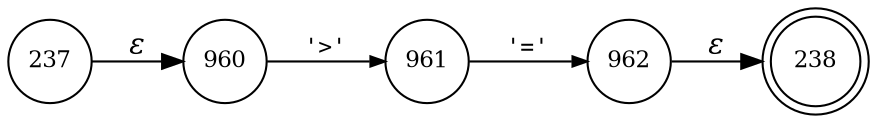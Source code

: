 digraph ATN {
rankdir=LR;
s238[fontsize=11, label="238", shape=doublecircle, fixedsize=true, width=.6];
s960[fontsize=11,label="960", shape=circle, fixedsize=true, width=.55, peripheries=1];
s961[fontsize=11,label="961", shape=circle, fixedsize=true, width=.55, peripheries=1];
s962[fontsize=11,label="962", shape=circle, fixedsize=true, width=.55, peripheries=1];
s237[fontsize=11,label="237", shape=circle, fixedsize=true, width=.55, peripheries=1];
s237 -> s960 [fontname="Times-Italic", label="&epsilon;"];
s960 -> s961 [fontsize=11, fontname="Courier", arrowsize=.7, label = "'>'", arrowhead = normal];
s961 -> s962 [fontsize=11, fontname="Courier", arrowsize=.7, label = "'='", arrowhead = normal];
s962 -> s238 [fontname="Times-Italic", label="&epsilon;"];
}